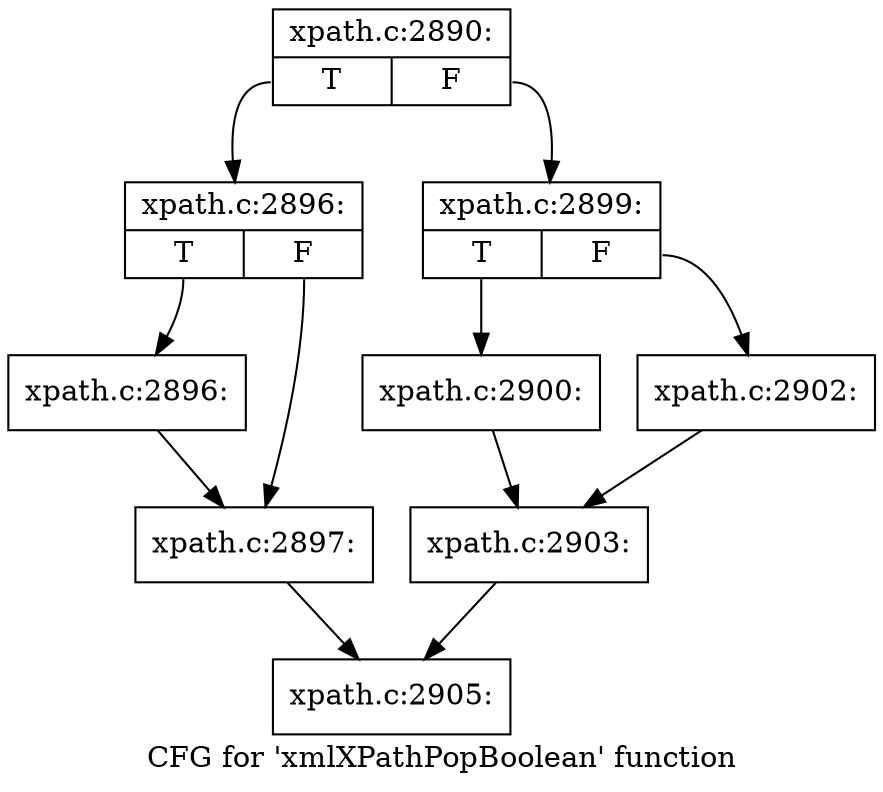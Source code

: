 digraph "CFG for 'xmlXPathPopBoolean' function" {
	label="CFG for 'xmlXPathPopBoolean' function";

	Node0x4754520 [shape=record,label="{xpath.c:2890:|{<s0>T|<s1>F}}"];
	Node0x4754520:s0 -> Node0x475a970;
	Node0x4754520:s1 -> Node0x475a9c0;
	Node0x475a970 [shape=record,label="{xpath.c:2896:|{<s0>T|<s1>F}}"];
	Node0x475a970:s0 -> Node0x475af10;
	Node0x475a970:s1 -> Node0x475af60;
	Node0x475af10 [shape=record,label="{xpath.c:2896:}"];
	Node0x475af10 -> Node0x475af60;
	Node0x475af60 [shape=record,label="{xpath.c:2897:}"];
	Node0x475af60 -> Node0x4759d30;
	Node0x475a9c0 [shape=record,label="{xpath.c:2899:|{<s0>T|<s1>F}}"];
	Node0x475a9c0:s0 -> Node0x475b5d0;
	Node0x475a9c0:s1 -> Node0x475b670;
	Node0x475b5d0 [shape=record,label="{xpath.c:2900:}"];
	Node0x475b5d0 -> Node0x475b620;
	Node0x475b670 [shape=record,label="{xpath.c:2902:}"];
	Node0x475b670 -> Node0x475b620;
	Node0x475b620 [shape=record,label="{xpath.c:2903:}"];
	Node0x475b620 -> Node0x4759d30;
	Node0x4759d30 [shape=record,label="{xpath.c:2905:}"];
}
